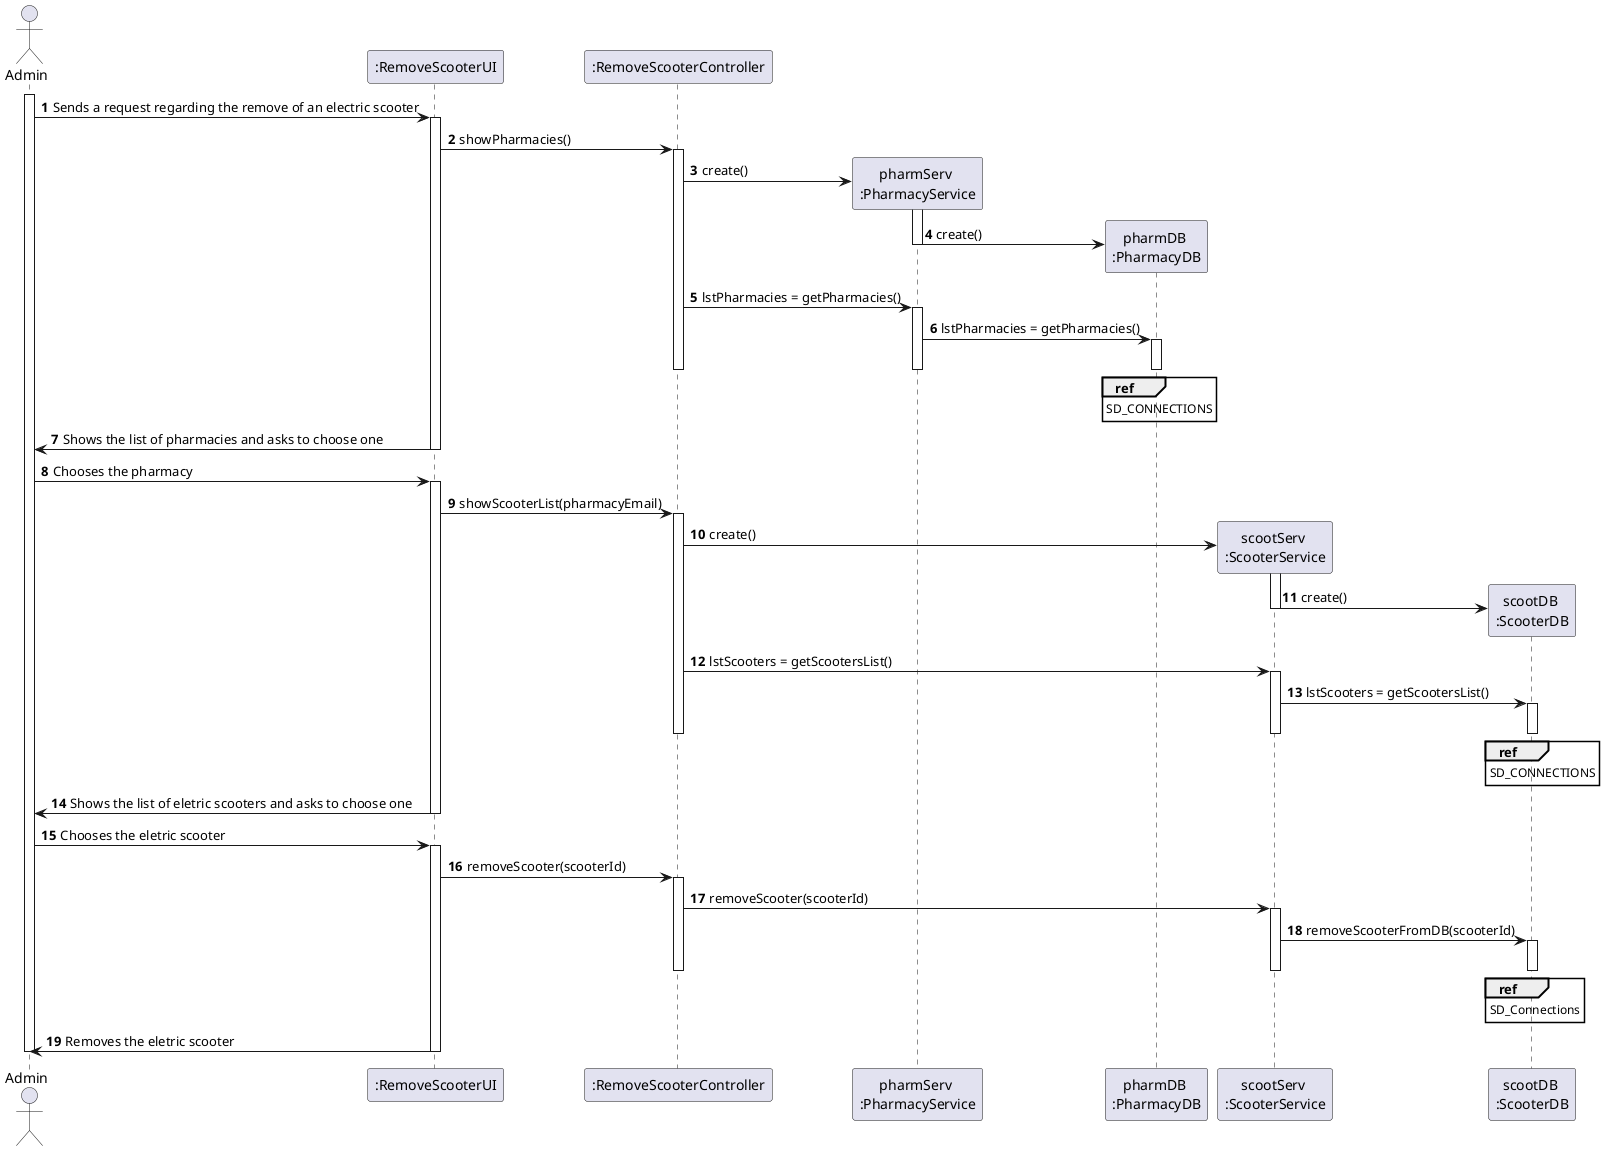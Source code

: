 @startuml
autonumber
actor "Admin" as ADMIN

participant ":RemoveScooterUI" as UI
participant ":RemoveScooterController" as CTRL
participant "pharmServ \n:PharmacyService" as PHS
participant "pharmDB \n:PharmacyDB" as PHDB
participant "scootServ \n:ScooterService" as SS
participant "scootDB \n:ScooterDB" as SDB



activate ADMIN

ADMIN -> UI : Sends a request regarding the remove of an electric scooter
activate UI
UI -> CTRL : showPharmacies()
activate CTRL
CTRL -> PHS ** : create()
activate PHS
PHS -> PHDB ** : create()
deactivate PHS
CTRL -> PHS : lstPharmacies = getPharmacies()
activate PHS
PHS -> PHDB : lstPharmacies = getPharmacies()
activate PHDB
ref over PHDB
SD_CONNECTIONS
end ref
deactivate PHDB
deactivate PHS
deactivate CTRL
UI -> ADMIN : Shows the list of pharmacies and asks to choose one
deactivate UI

ADMIN -> UI : Chooses the pharmacy
activate UI
UI -> CTRL : showScooterList(pharmacyEmail)
activate CTRL
CTRL -> SS ** : create()
activate SS
SS -> SDB ** : create()
deactivate SS
CTRL -> SS : lstScooters = getScootersList()
activate SS
SS -> SDB : lstScooters = getScootersList()
activate SDB
ref over SDB
SD_CONNECTIONS
end ref
deactivate SDB
deactivate SS
deactivate CTRL
UI -> ADMIN : Shows the list of eletric scooters and asks to choose one
deactivate UI

ADMIN -> UI : Chooses the eletric scooter
activate UI
UI -> CTRL : removeScooter(scooterId)
activate CTRL
CTRL -> SS : removeScooter(scooterId)
activate SS
SS -> SDB : removeScooterFromDB(scooterId)
activate SDB
ref over SDB
SD_Connections
end ref
deactivate SDB
deactivate CTRL
deactivate SS
UI -> ADMIN : Removes the eletric scooter

deactivate UI

deactivate ADMIN

@enduml
